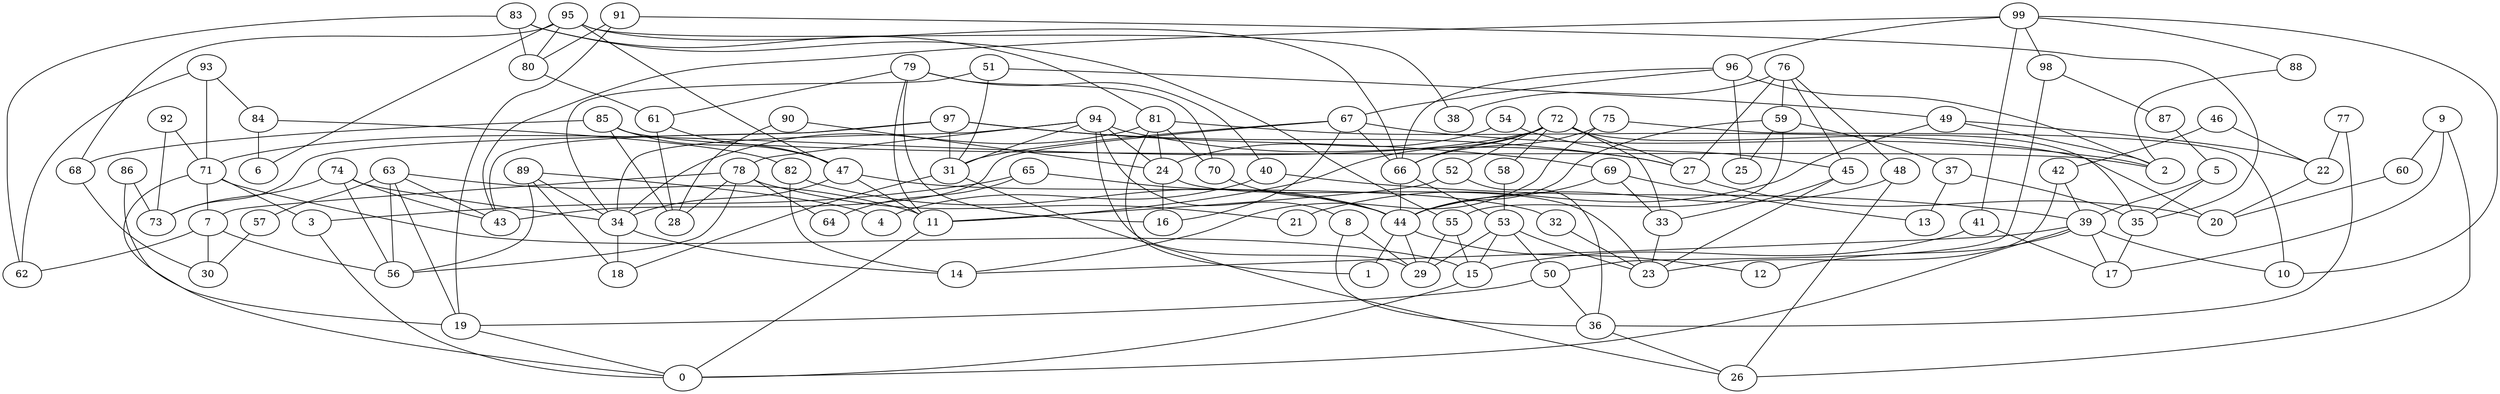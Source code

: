 digraph GG_graph {

subgraph G_graph {
edge [color = black]
"91" -> "35" [dir = none]
"91" -> "19" [dir = none]
"91" -> "80" [dir = none]
"89" -> "34" [dir = none]
"89" -> "56" [dir = none]
"89" -> "18" [dir = none]
"89" -> "4" [dir = none]
"34" -> "14" [dir = none]
"34" -> "18" [dir = none]
"15" -> "0" [dir = none]
"93" -> "62" [dir = none]
"93" -> "71" [dir = none]
"93" -> "84" [dir = none]
"92" -> "73" [dir = none]
"92" -> "71" [dir = none]
"83" -> "80" [dir = none]
"83" -> "81" [dir = none]
"83" -> "62" [dir = none]
"83" -> "55" [dir = none]
"63" -> "56" [dir = none]
"63" -> "57" [dir = none]
"63" -> "43" [dir = none]
"63" -> "19" [dir = none]
"63" -> "11" [dir = none]
"69" -> "44" [dir = none]
"69" -> "33" [dir = none]
"69" -> "13" [dir = none]
"95" -> "80" [dir = none]
"95" -> "38" [dir = none]
"95" -> "6" [dir = none]
"95" -> "68" [dir = none]
"95" -> "66" [dir = none]
"95" -> "47" [dir = none]
"19" -> "0" [dir = none]
"81" -> "24" [dir = none]
"81" -> "34" [dir = none]
"81" -> "20" [dir = none]
"81" -> "1" [dir = none]
"81" -> "70" [dir = none]
"75" -> "14" [dir = none]
"75" -> "66" [dir = none]
"75" -> "10" [dir = none]
"48" -> "26" [dir = none]
"48" -> "44" [dir = none]
"71" -> "7" [dir = none]
"71" -> "15" [dir = none]
"71" -> "0" [dir = none]
"71" -> "3" [dir = none]
"33" -> "23" [dir = none]
"70" -> "44" [dir = none]
"66" -> "44" [dir = none]
"66" -> "53" [dir = none]
"8" -> "36" [dir = none]
"8" -> "29" [dir = none]
"35" -> "17" [dir = none]
"97" -> "73" [dir = none]
"97" -> "69" [dir = none]
"97" -> "27" [dir = none]
"97" -> "31" [dir = none]
"97" -> "43" [dir = none]
"84" -> "82" [dir = none]
"84" -> "6" [dir = none]
"58" -> "53" [dir = none]
"87" -> "5" [dir = none]
"77" -> "22" [dir = none]
"77" -> "36" [dir = none]
"39" -> "14" [dir = none]
"39" -> "0" [dir = none]
"39" -> "10" [dir = none]
"39" -> "12" [dir = none]
"39" -> "17" [dir = none]
"90" -> "24" [dir = none]
"90" -> "28" [dir = none]
"11" -> "0" [dir = none]
"88" -> "2" [dir = none]
"74" -> "43" [dir = none]
"74" -> "34" [dir = none]
"74" -> "73" [dir = none]
"74" -> "56" [dir = none]
"31" -> "18" [dir = none]
"31" -> "26" [dir = none]
"57" -> "30" [dir = none]
"45" -> "33" [dir = none]
"45" -> "23" [dir = none]
"53" -> "50" [dir = none]
"53" -> "23" [dir = none]
"53" -> "15" [dir = none]
"53" -> "29" [dir = none]
"36" -> "26" [dir = none]
"78" -> "56" [dir = none]
"78" -> "28" [dir = none]
"78" -> "64" [dir = none]
"78" -> "7" [dir = none]
"78" -> "21" [dir = none]
"98" -> "87" [dir = none]
"98" -> "50" [dir = none]
"82" -> "44" [dir = none]
"82" -> "14" [dir = none]
"72" -> "58" [dir = none]
"72" -> "27" [dir = none]
"72" -> "11" [dir = none]
"72" -> "71" [dir = none]
"72" -> "52" [dir = none]
"72" -> "33" [dir = none]
"72" -> "66" [dir = none]
"72" -> "35" [dir = none]
"42" -> "23" [dir = none]
"42" -> "39" [dir = none]
"49" -> "22" [dir = none]
"49" -> "21" [dir = none]
"49" -> "2" [dir = none]
"67" -> "31" [dir = none]
"67" -> "43" [dir = none]
"67" -> "2" [dir = none]
"67" -> "66" [dir = none]
"67" -> "16" [dir = none]
"59" -> "25" [dir = none]
"59" -> "44" [dir = none]
"59" -> "55" [dir = none]
"59" -> "37" [dir = none]
"50" -> "36" [dir = none]
"50" -> "19" [dir = none]
"41" -> "17" [dir = none]
"41" -> "15" [dir = none]
"79" -> "61" [dir = none]
"79" -> "40" [dir = none]
"79" -> "70" [dir = none]
"79" -> "11" [dir = none]
"99" -> "10" [dir = none]
"99" -> "98" [dir = none]
"99" -> "43" [dir = none]
"99" -> "96" [dir = none]
"99" -> "88" [dir = none]
"99" -> "41" [dir = none]
"94" -> "29" [dir = none]
"94" -> "27" [dir = none]
"94" -> "31" [dir = none]
"94" -> "34" [dir = none]
"94" -> "8" [dir = none]
"94" -> "78" [dir = none]
"94" -> "24" [dir = none]
"9" -> "60" [dir = none]
"9" -> "26" [dir = none]
"9" -> "17" [dir = none]
"37" -> "13" [dir = none]
"37" -> "35" [dir = none]
"46" -> "22" [dir = none]
"46" -> "42" [dir = none]
"65" -> "64" [dir = none]
"65" -> "44" [dir = none]
"65" -> "3" [dir = none]
"7" -> "62" [dir = none]
"7" -> "30" [dir = none]
"7" -> "56" [dir = none]
"44" -> "12" [dir = none]
"44" -> "29" [dir = none]
"44" -> "1" [dir = none]
"27" -> "20" [dir = none]
"40" -> "4" [dir = none]
"40" -> "39" [dir = none]
"5" -> "35" [dir = none]
"5" -> "39" [dir = none]
"60" -> "20" [dir = none]
"86" -> "73" [dir = none]
"86" -> "19" [dir = none]
"51" -> "31" [dir = none]
"51" -> "34" [dir = none]
"51" -> "49" [dir = none]
"61" -> "28" [dir = none]
"61" -> "47" [dir = none]
"96" -> "66" [dir = none]
"96" -> "2" [dir = none]
"96" -> "67" [dir = none]
"96" -> "25" [dir = none]
"47" -> "11" [dir = none]
"47" -> "34" [dir = none]
"47" -> "32" [dir = none]
"32" -> "23" [dir = none]
"76" -> "59" [dir = none]
"76" -> "27" [dir = none]
"76" -> "48" [dir = none]
"76" -> "45" [dir = none]
"76" -> "38" [dir = none]
"3" -> "0" [dir = none]
"55" -> "15" [dir = none]
"55" -> "29" [dir = none]
"52" -> "11" [dir = none]
"52" -> "36" [dir = none]
"85" -> "47" [dir = none]
"85" -> "28" [dir = none]
"85" -> "2" [dir = none]
"85" -> "68" [dir = none]
"22" -> "20" [dir = none]
"68" -> "30" [dir = none]
"24" -> "23" [dir = none]
"24" -> "16" [dir = none]
"54" -> "45" [dir = none]
"54" -> "24" [dir = none]
"79" -> "16" [dir = none]
"80" -> "61" [dir = none]
}

}
